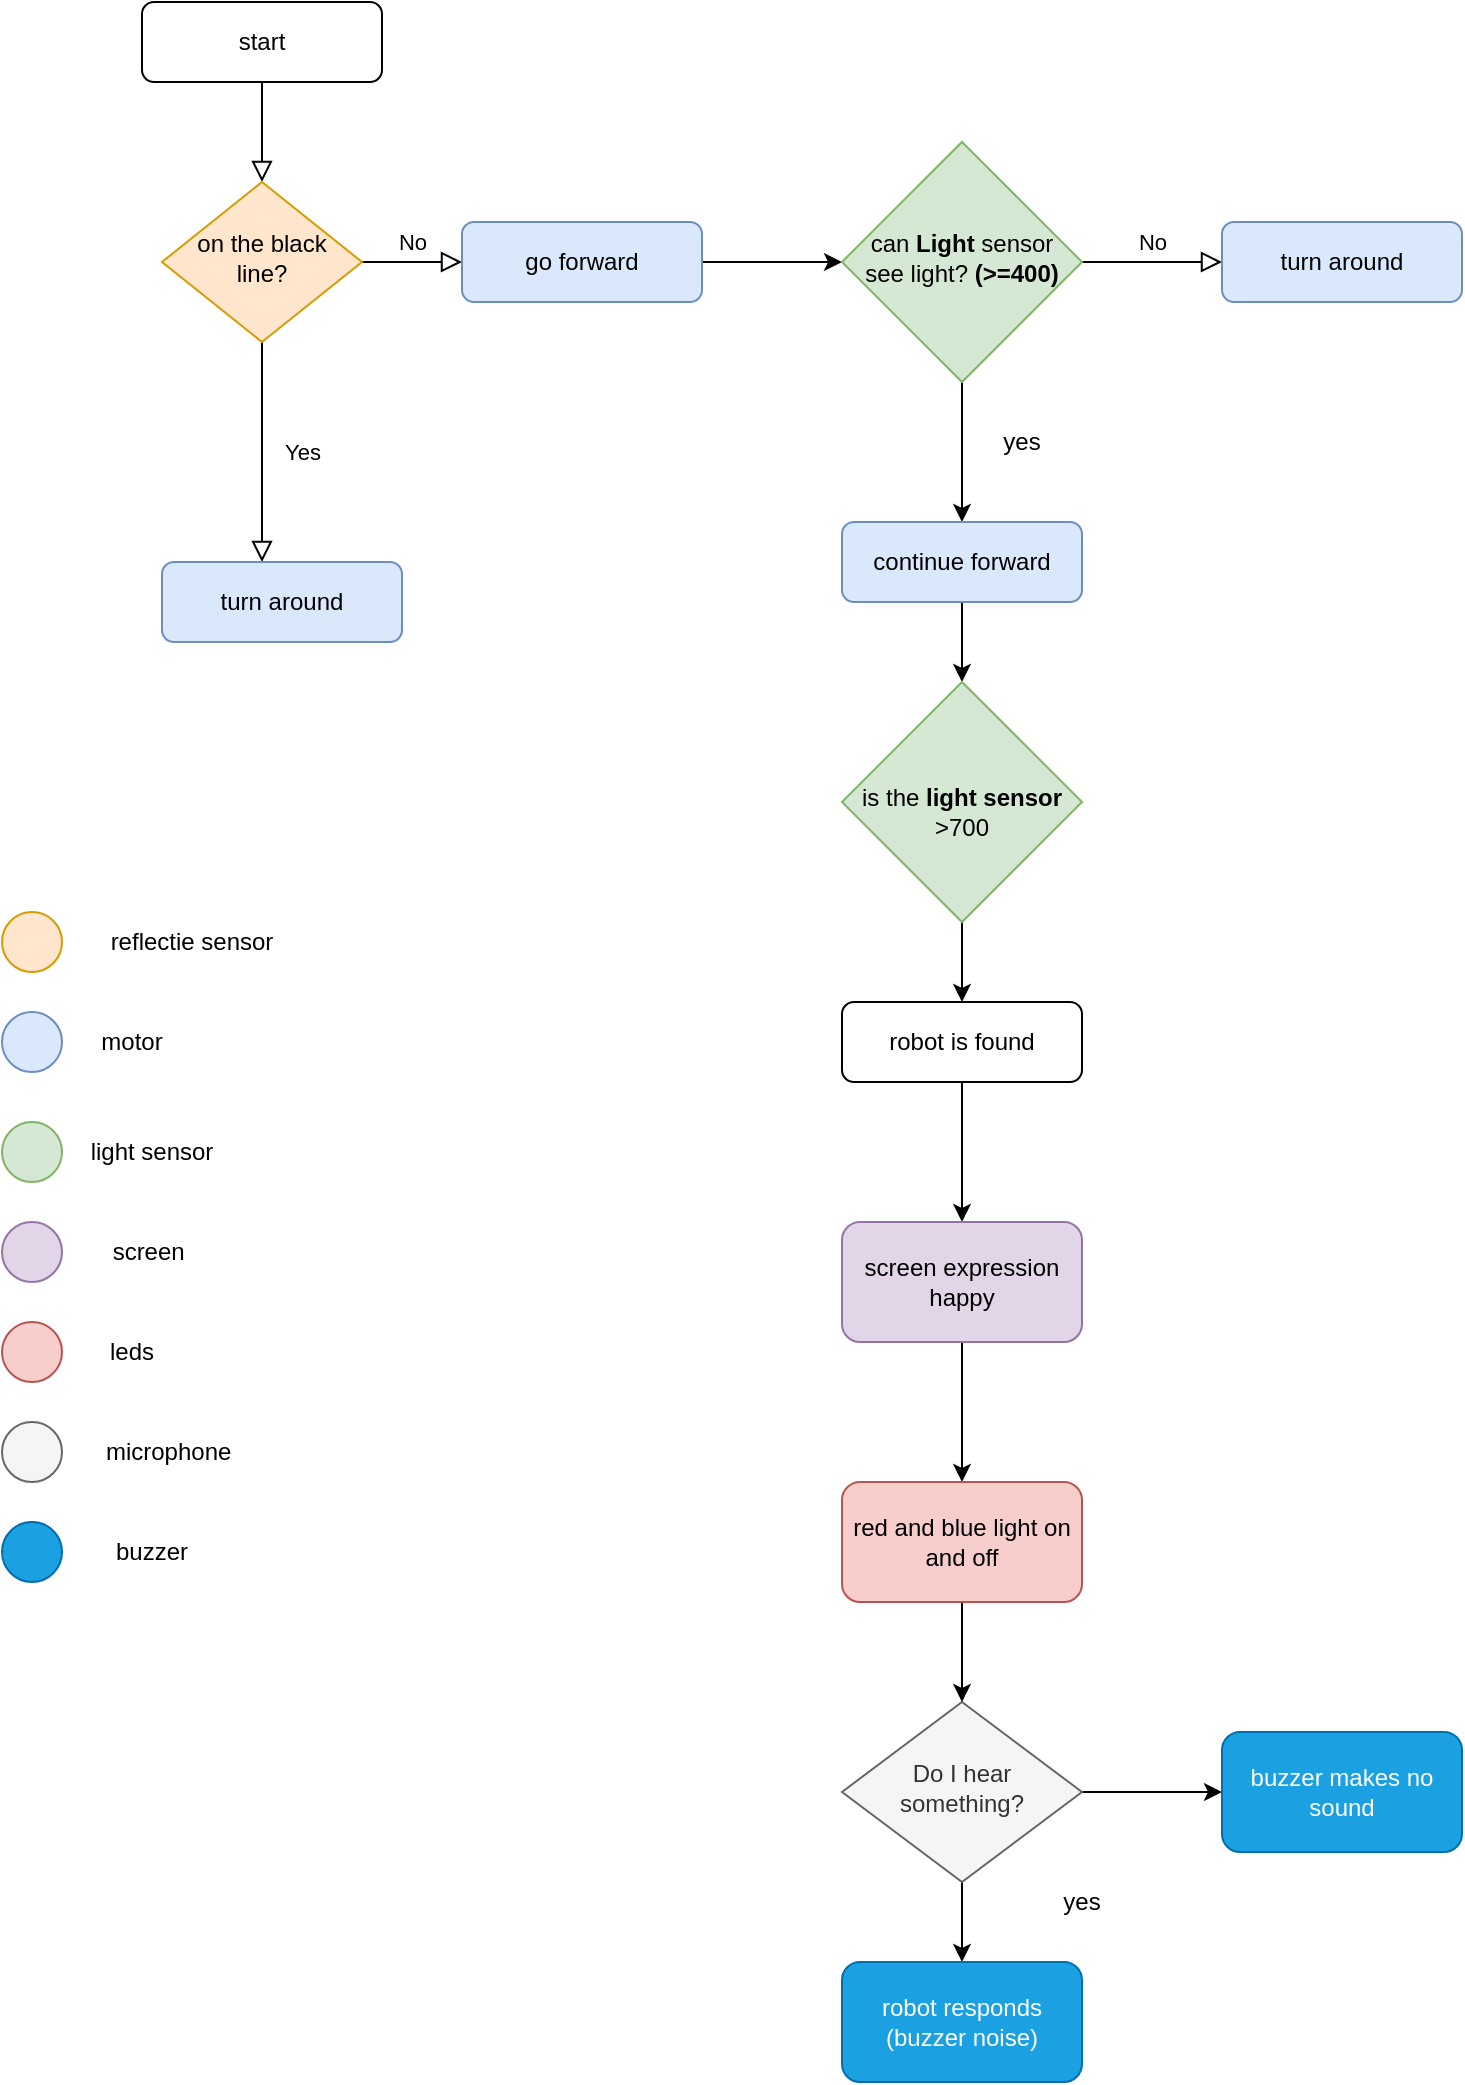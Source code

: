 <mxfile version="14.6.13" type="github">
  <diagram id="C5RBs43oDa-KdzZeNtuy" name="Page-1">
    <mxGraphModel dx="1483" dy="747" grid="1" gridSize="10" guides="1" tooltips="1" connect="1" arrows="1" fold="1" page="1" pageScale="1" pageWidth="827" pageHeight="1169" math="0" shadow="0">
      <root>
        <mxCell id="WIyWlLk6GJQsqaUBKTNV-0" />
        <mxCell id="WIyWlLk6GJQsqaUBKTNV-1" parent="WIyWlLk6GJQsqaUBKTNV-0" />
        <mxCell id="WIyWlLk6GJQsqaUBKTNV-2" value="" style="rounded=0;html=1;jettySize=auto;orthogonalLoop=1;fontSize=11;endArrow=block;endFill=0;endSize=8;strokeWidth=1;shadow=0;labelBackgroundColor=none;edgeStyle=orthogonalEdgeStyle;" parent="WIyWlLk6GJQsqaUBKTNV-1" source="WIyWlLk6GJQsqaUBKTNV-3" target="WIyWlLk6GJQsqaUBKTNV-6" edge="1">
          <mxGeometry relative="1" as="geometry" />
        </mxCell>
        <mxCell id="WIyWlLk6GJQsqaUBKTNV-3" value="start" style="rounded=1;whiteSpace=wrap;html=1;fontSize=12;glass=0;strokeWidth=1;shadow=0;" parent="WIyWlLk6GJQsqaUBKTNV-1" vertex="1">
          <mxGeometry x="110" y="50" width="120" height="40" as="geometry" />
        </mxCell>
        <mxCell id="WIyWlLk6GJQsqaUBKTNV-4" value="Yes" style="rounded=0;html=1;jettySize=auto;orthogonalLoop=1;fontSize=11;endArrow=block;endFill=0;endSize=8;strokeWidth=1;shadow=0;labelBackgroundColor=none;edgeStyle=orthogonalEdgeStyle;" parent="WIyWlLk6GJQsqaUBKTNV-1" source="WIyWlLk6GJQsqaUBKTNV-6" edge="1">
          <mxGeometry y="20" relative="1" as="geometry">
            <mxPoint as="offset" />
            <mxPoint x="170" y="330" as="targetPoint" />
          </mxGeometry>
        </mxCell>
        <mxCell id="WIyWlLk6GJQsqaUBKTNV-5" value="No" style="edgeStyle=orthogonalEdgeStyle;rounded=0;html=1;jettySize=auto;orthogonalLoop=1;fontSize=11;endArrow=block;endFill=0;endSize=8;strokeWidth=1;shadow=0;labelBackgroundColor=none;" parent="WIyWlLk6GJQsqaUBKTNV-1" source="WIyWlLk6GJQsqaUBKTNV-6" target="WIyWlLk6GJQsqaUBKTNV-7" edge="1">
          <mxGeometry y="10" relative="1" as="geometry">
            <mxPoint as="offset" />
          </mxGeometry>
        </mxCell>
        <mxCell id="WIyWlLk6GJQsqaUBKTNV-6" value="on the black line?" style="rhombus;whiteSpace=wrap;html=1;shadow=0;fontFamily=Helvetica;fontSize=12;align=center;strokeWidth=1;spacing=6;spacingTop=-4;fillColor=#ffe6cc;strokeColor=#d79b00;" parent="WIyWlLk6GJQsqaUBKTNV-1" vertex="1">
          <mxGeometry x="120" y="140" width="100" height="80" as="geometry" />
        </mxCell>
        <mxCell id="fkuOF_z2slWEze9BuGhz-5" value="" style="edgeStyle=orthogonalEdgeStyle;rounded=0;orthogonalLoop=1;jettySize=auto;html=1;" edge="1" parent="WIyWlLk6GJQsqaUBKTNV-1" source="WIyWlLk6GJQsqaUBKTNV-7" target="fkuOF_z2slWEze9BuGhz-4">
          <mxGeometry relative="1" as="geometry" />
        </mxCell>
        <mxCell id="WIyWlLk6GJQsqaUBKTNV-7" value="go forward" style="rounded=1;whiteSpace=wrap;html=1;fontSize=12;glass=0;strokeWidth=1;shadow=0;fillColor=#dae8fc;strokeColor=#6c8ebf;" parent="WIyWlLk6GJQsqaUBKTNV-1" vertex="1">
          <mxGeometry x="270" y="160" width="120" height="40" as="geometry" />
        </mxCell>
        <mxCell id="fkuOF_z2slWEze9BuGhz-3" value="No" style="edgeStyle=orthogonalEdgeStyle;rounded=0;html=1;jettySize=auto;orthogonalLoop=1;fontSize=11;endArrow=block;endFill=0;endSize=8;strokeWidth=1;shadow=0;labelBackgroundColor=none;entryX=0;entryY=0.5;entryDx=0;entryDy=0;" edge="1" parent="WIyWlLk6GJQsqaUBKTNV-1" source="fkuOF_z2slWEze9BuGhz-4" target="fkuOF_z2slWEze9BuGhz-6">
          <mxGeometry y="10" relative="1" as="geometry">
            <mxPoint as="offset" />
            <mxPoint x="600" y="180" as="targetPoint" />
          </mxGeometry>
        </mxCell>
        <mxCell id="fkuOF_z2slWEze9BuGhz-8" value="" style="edgeStyle=orthogonalEdgeStyle;rounded=0;orthogonalLoop=1;jettySize=auto;html=1;" edge="1" parent="WIyWlLk6GJQsqaUBKTNV-1" source="fkuOF_z2slWEze9BuGhz-4" target="fkuOF_z2slWEze9BuGhz-7">
          <mxGeometry relative="1" as="geometry" />
        </mxCell>
        <mxCell id="fkuOF_z2slWEze9BuGhz-4" value="can &lt;b&gt;Light &lt;/b&gt;sensor see light?&lt;b&gt; (&amp;gt;=400)&lt;/b&gt;" style="rhombus;whiteSpace=wrap;html=1;shadow=0;fontFamily=Helvetica;fontSize=12;align=center;strokeWidth=1;spacing=6;spacingTop=-4;fillColor=#d5e8d4;strokeColor=#82b366;" vertex="1" parent="WIyWlLk6GJQsqaUBKTNV-1">
          <mxGeometry x="460" y="120" width="120" height="120" as="geometry" />
        </mxCell>
        <mxCell id="fkuOF_z2slWEze9BuGhz-6" value="turn around" style="rounded=1;whiteSpace=wrap;html=1;fontSize=12;glass=0;strokeWidth=1;shadow=0;fillColor=#dae8fc;strokeColor=#6c8ebf;" vertex="1" parent="WIyWlLk6GJQsqaUBKTNV-1">
          <mxGeometry x="650" y="160" width="120" height="40" as="geometry" />
        </mxCell>
        <mxCell id="fkuOF_z2slWEze9BuGhz-12" value="" style="edgeStyle=orthogonalEdgeStyle;rounded=0;orthogonalLoop=1;jettySize=auto;html=1;" edge="1" parent="WIyWlLk6GJQsqaUBKTNV-1" source="fkuOF_z2slWEze9BuGhz-7" target="fkuOF_z2slWEze9BuGhz-10">
          <mxGeometry relative="1" as="geometry" />
        </mxCell>
        <mxCell id="fkuOF_z2slWEze9BuGhz-7" value="continue forward" style="rounded=1;whiteSpace=wrap;html=1;fontSize=12;glass=0;strokeWidth=1;shadow=0;fillColor=#dae8fc;strokeColor=#6c8ebf;" vertex="1" parent="WIyWlLk6GJQsqaUBKTNV-1">
          <mxGeometry x="460" y="310" width="120" height="40" as="geometry" />
        </mxCell>
        <mxCell id="fkuOF_z2slWEze9BuGhz-9" value="yes" style="text;html=1;strokeColor=none;fillColor=none;align=center;verticalAlign=middle;whiteSpace=wrap;rounded=0;" vertex="1" parent="WIyWlLk6GJQsqaUBKTNV-1">
          <mxGeometry x="530" y="260" width="40" height="20" as="geometry" />
        </mxCell>
        <mxCell id="fkuOF_z2slWEze9BuGhz-16" value="" style="edgeStyle=orthogonalEdgeStyle;rounded=0;orthogonalLoop=1;jettySize=auto;html=1;" edge="1" parent="WIyWlLk6GJQsqaUBKTNV-1">
          <mxGeometry relative="1" as="geometry">
            <mxPoint x="520" y="440" as="sourcePoint" />
            <mxPoint x="520" y="550" as="targetPoint" />
          </mxGeometry>
        </mxCell>
        <mxCell id="fkuOF_z2slWEze9BuGhz-10" value="&lt;br&gt;is the &lt;b&gt;light sensor&lt;/b&gt;&lt;br&gt;&amp;gt;700" style="rhombus;whiteSpace=wrap;html=1;shadow=0;fontFamily=Helvetica;fontSize=12;align=center;strokeWidth=1;spacing=6;spacingTop=-4;fillColor=#d5e8d4;strokeColor=#82b366;" vertex="1" parent="WIyWlLk6GJQsqaUBKTNV-1">
          <mxGeometry x="460" y="390" width="120" height="120" as="geometry" />
        </mxCell>
        <mxCell id="fkuOF_z2slWEze9BuGhz-13" value="turn around" style="rounded=1;whiteSpace=wrap;html=1;fontSize=12;glass=0;strokeWidth=1;shadow=0;fillColor=#dae8fc;strokeColor=#6c8ebf;" vertex="1" parent="WIyWlLk6GJQsqaUBKTNV-1">
          <mxGeometry x="120" y="330" width="120" height="40" as="geometry" />
        </mxCell>
        <mxCell id="fkuOF_z2slWEze9BuGhz-19" value="" style="edgeStyle=orthogonalEdgeStyle;rounded=0;orthogonalLoop=1;jettySize=auto;html=1;" edge="1" parent="WIyWlLk6GJQsqaUBKTNV-1" source="fkuOF_z2slWEze9BuGhz-17" target="fkuOF_z2slWEze9BuGhz-18">
          <mxGeometry relative="1" as="geometry" />
        </mxCell>
        <mxCell id="fkuOF_z2slWEze9BuGhz-17" value="robot is found" style="rounded=1;whiteSpace=wrap;html=1;fontSize=12;glass=0;strokeWidth=1;shadow=0;" vertex="1" parent="WIyWlLk6GJQsqaUBKTNV-1">
          <mxGeometry x="460" y="550" width="120" height="40" as="geometry" />
        </mxCell>
        <mxCell id="fkuOF_z2slWEze9BuGhz-21" value="" style="edgeStyle=orthogonalEdgeStyle;rounded=0;orthogonalLoop=1;jettySize=auto;html=1;" edge="1" parent="WIyWlLk6GJQsqaUBKTNV-1" source="fkuOF_z2slWEze9BuGhz-18">
          <mxGeometry relative="1" as="geometry">
            <mxPoint x="520" y="790" as="targetPoint" />
          </mxGeometry>
        </mxCell>
        <mxCell id="fkuOF_z2slWEze9BuGhz-18" value="screen expression happy" style="whiteSpace=wrap;html=1;rounded=1;shadow=0;strokeWidth=1;glass=0;fillColor=#e1d5e7;strokeColor=#9673a6;" vertex="1" parent="WIyWlLk6GJQsqaUBKTNV-1">
          <mxGeometry x="460" y="660" width="120" height="60" as="geometry" />
        </mxCell>
        <mxCell id="fkuOF_z2slWEze9BuGhz-26" value="" style="edgeStyle=orthogonalEdgeStyle;rounded=0;orthogonalLoop=1;jettySize=auto;html=1;" edge="1" parent="WIyWlLk6GJQsqaUBKTNV-1" source="fkuOF_z2slWEze9BuGhz-24" target="fkuOF_z2slWEze9BuGhz-25">
          <mxGeometry relative="1" as="geometry" />
        </mxCell>
        <mxCell id="fkuOF_z2slWEze9BuGhz-34" value="" style="edgeStyle=orthogonalEdgeStyle;rounded=0;orthogonalLoop=1;jettySize=auto;html=1;" edge="1" parent="WIyWlLk6GJQsqaUBKTNV-1" source="fkuOF_z2slWEze9BuGhz-24" target="fkuOF_z2slWEze9BuGhz-32">
          <mxGeometry relative="1" as="geometry" />
        </mxCell>
        <mxCell id="fkuOF_z2slWEze9BuGhz-24" value="Do I hear something?" style="rhombus;whiteSpace=wrap;html=1;shadow=0;fontFamily=Helvetica;fontSize=12;align=center;strokeWidth=1;spacing=6;spacingTop=-4;fillColor=#f5f5f5;strokeColor=#666666;fontColor=#333333;" vertex="1" parent="WIyWlLk6GJQsqaUBKTNV-1">
          <mxGeometry x="460" y="900" width="120" height="90" as="geometry" />
        </mxCell>
        <mxCell id="fkuOF_z2slWEze9BuGhz-25" value="robot responds (buzzer noise)" style="whiteSpace=wrap;html=1;rounded=1;shadow=0;strokeWidth=1;glass=0;fillColor=#1ba1e2;strokeColor=#006EAF;fontColor=#ffffff;" vertex="1" parent="WIyWlLk6GJQsqaUBKTNV-1">
          <mxGeometry x="460" y="1030" width="120" height="60" as="geometry" />
        </mxCell>
        <mxCell id="fkuOF_z2slWEze9BuGhz-28" value="" style="edgeStyle=orthogonalEdgeStyle;rounded=0;orthogonalLoop=1;jettySize=auto;html=1;" edge="1" parent="WIyWlLk6GJQsqaUBKTNV-1" source="fkuOF_z2slWEze9BuGhz-27" target="fkuOF_z2slWEze9BuGhz-24">
          <mxGeometry relative="1" as="geometry" />
        </mxCell>
        <mxCell id="fkuOF_z2slWEze9BuGhz-27" value="red and blue light on and off" style="whiteSpace=wrap;html=1;rounded=1;shadow=0;strokeWidth=1;glass=0;fillColor=#f8cecc;strokeColor=#b85450;" vertex="1" parent="WIyWlLk6GJQsqaUBKTNV-1">
          <mxGeometry x="460" y="790" width="120" height="60" as="geometry" />
        </mxCell>
        <mxCell id="fkuOF_z2slWEze9BuGhz-29" value="yes" style="text;html=1;strokeColor=none;fillColor=none;align=center;verticalAlign=middle;whiteSpace=wrap;rounded=0;" vertex="1" parent="WIyWlLk6GJQsqaUBKTNV-1">
          <mxGeometry x="560" y="990" width="40" height="20" as="geometry" />
        </mxCell>
        <mxCell id="fkuOF_z2slWEze9BuGhz-32" value="buzzer makes no sound" style="whiteSpace=wrap;html=1;rounded=1;shadow=0;strokeWidth=1;glass=0;fillColor=#1ba1e2;strokeColor=#006EAF;fontColor=#ffffff;" vertex="1" parent="WIyWlLk6GJQsqaUBKTNV-1">
          <mxGeometry x="650" y="915" width="120" height="60" as="geometry" />
        </mxCell>
        <mxCell id="fkuOF_z2slWEze9BuGhz-35" value="reflectie sensor" style="text;html=1;strokeColor=none;fillColor=none;align=center;verticalAlign=middle;whiteSpace=wrap;rounded=0;" vertex="1" parent="WIyWlLk6GJQsqaUBKTNV-1">
          <mxGeometry x="70" y="510" width="130" height="20" as="geometry" />
        </mxCell>
        <mxCell id="fkuOF_z2slWEze9BuGhz-37" value="" style="ellipse;whiteSpace=wrap;html=1;aspect=fixed;fillColor=#ffe6cc;strokeColor=#d79b00;" vertex="1" parent="WIyWlLk6GJQsqaUBKTNV-1">
          <mxGeometry x="40" y="505" width="30" height="30" as="geometry" />
        </mxCell>
        <mxCell id="fkuOF_z2slWEze9BuGhz-38" value="" style="ellipse;whiteSpace=wrap;html=1;aspect=fixed;fillColor=#dae8fc;strokeColor=#6c8ebf;" vertex="1" parent="WIyWlLk6GJQsqaUBKTNV-1">
          <mxGeometry x="40" y="555" width="30" height="30" as="geometry" />
        </mxCell>
        <mxCell id="fkuOF_z2slWEze9BuGhz-39" value="motor" style="text;html=1;strokeColor=none;fillColor=none;align=center;verticalAlign=middle;whiteSpace=wrap;rounded=0;" vertex="1" parent="WIyWlLk6GJQsqaUBKTNV-1">
          <mxGeometry x="40" y="560" width="130" height="20" as="geometry" />
        </mxCell>
        <mxCell id="fkuOF_z2slWEze9BuGhz-41" value="" style="ellipse;whiteSpace=wrap;html=1;aspect=fixed;fillColor=#d5e8d4;strokeColor=#82b366;" vertex="1" parent="WIyWlLk6GJQsqaUBKTNV-1">
          <mxGeometry x="40" y="610" width="30" height="30" as="geometry" />
        </mxCell>
        <mxCell id="fkuOF_z2slWEze9BuGhz-42" value="light sensor" style="text;html=1;strokeColor=none;fillColor=none;align=center;verticalAlign=middle;whiteSpace=wrap;rounded=0;" vertex="1" parent="WIyWlLk6GJQsqaUBKTNV-1">
          <mxGeometry x="50" y="615" width="130" height="20" as="geometry" />
        </mxCell>
        <mxCell id="fkuOF_z2slWEze9BuGhz-43" style="edgeStyle=orthogonalEdgeStyle;rounded=0;orthogonalLoop=1;jettySize=auto;html=1;exitX=0.5;exitY=1;exitDx=0;exitDy=0;" edge="1" parent="WIyWlLk6GJQsqaUBKTNV-1" source="fkuOF_z2slWEze9BuGhz-35" target="fkuOF_z2slWEze9BuGhz-35">
          <mxGeometry relative="1" as="geometry" />
        </mxCell>
        <mxCell id="fkuOF_z2slWEze9BuGhz-45" value="" style="ellipse;whiteSpace=wrap;html=1;aspect=fixed;fillColor=#e1d5e7;strokeColor=#9673a6;" vertex="1" parent="WIyWlLk6GJQsqaUBKTNV-1">
          <mxGeometry x="40" y="660" width="30" height="30" as="geometry" />
        </mxCell>
        <mxCell id="fkuOF_z2slWEze9BuGhz-46" value="screen&amp;nbsp;" style="text;html=1;strokeColor=none;fillColor=none;align=center;verticalAlign=middle;whiteSpace=wrap;rounded=0;" vertex="1" parent="WIyWlLk6GJQsqaUBKTNV-1">
          <mxGeometry x="50" y="665" width="130" height="20" as="geometry" />
        </mxCell>
        <mxCell id="fkuOF_z2slWEze9BuGhz-49" value="" style="ellipse;whiteSpace=wrap;html=1;aspect=fixed;fillColor=#f8cecc;strokeColor=#b85450;" vertex="1" parent="WIyWlLk6GJQsqaUBKTNV-1">
          <mxGeometry x="40" y="710" width="30" height="30" as="geometry" />
        </mxCell>
        <mxCell id="fkuOF_z2slWEze9BuGhz-50" value="leds" style="text;html=1;strokeColor=none;fillColor=none;align=center;verticalAlign=middle;whiteSpace=wrap;rounded=0;" vertex="1" parent="WIyWlLk6GJQsqaUBKTNV-1">
          <mxGeometry x="40" y="715" width="130" height="20" as="geometry" />
        </mxCell>
        <mxCell id="fkuOF_z2slWEze9BuGhz-51" value="" style="ellipse;whiteSpace=wrap;html=1;aspect=fixed;fillColor=#f5f5f5;strokeColor=#666666;fontColor=#333333;" vertex="1" parent="WIyWlLk6GJQsqaUBKTNV-1">
          <mxGeometry x="40" y="760" width="30" height="30" as="geometry" />
        </mxCell>
        <mxCell id="fkuOF_z2slWEze9BuGhz-52" value="microphone&amp;nbsp;" style="text;html=1;strokeColor=none;fillColor=none;align=center;verticalAlign=middle;whiteSpace=wrap;rounded=0;" vertex="1" parent="WIyWlLk6GJQsqaUBKTNV-1">
          <mxGeometry x="60" y="765" width="130" height="20" as="geometry" />
        </mxCell>
        <mxCell id="fkuOF_z2slWEze9BuGhz-55" value="" style="ellipse;whiteSpace=wrap;html=1;aspect=fixed;fillColor=#1ba1e2;strokeColor=#006EAF;fontColor=#ffffff;" vertex="1" parent="WIyWlLk6GJQsqaUBKTNV-1">
          <mxGeometry x="40" y="810" width="30" height="30" as="geometry" />
        </mxCell>
        <mxCell id="fkuOF_z2slWEze9BuGhz-56" value="buzzer" style="text;html=1;strokeColor=none;fillColor=none;align=center;verticalAlign=middle;whiteSpace=wrap;rounded=0;" vertex="1" parent="WIyWlLk6GJQsqaUBKTNV-1">
          <mxGeometry x="50" y="815" width="130" height="20" as="geometry" />
        </mxCell>
        <mxCell id="fkuOF_z2slWEze9BuGhz-59" style="edgeStyle=orthogonalEdgeStyle;rounded=0;orthogonalLoop=1;jettySize=auto;html=1;exitX=0.5;exitY=1;exitDx=0;exitDy=0;" edge="1" parent="WIyWlLk6GJQsqaUBKTNV-1" source="fkuOF_z2slWEze9BuGhz-56" target="fkuOF_z2slWEze9BuGhz-56">
          <mxGeometry relative="1" as="geometry" />
        </mxCell>
      </root>
    </mxGraphModel>
  </diagram>
</mxfile>
